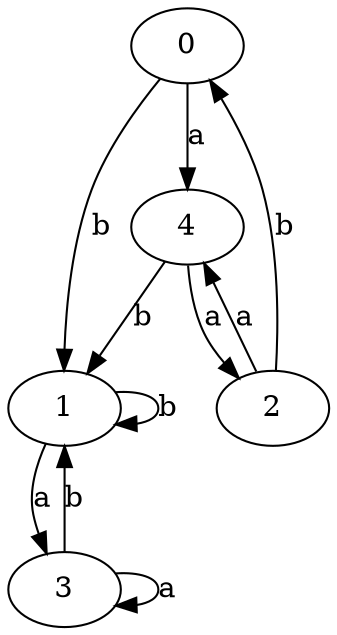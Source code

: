 digraph {
 ranksep=0.5;
 d2tdocpreamble = "\usetikzlibrary{automata}";
 d2tfigpreamble = "\tikzstyle{every state}= [ draw=blue!50,very thick,fill=blue!20]  \tikzstyle{auto}= [fill=white]";
 node [style="state"];
 edge [lblstyle="auto",topath="bend right", len=4  ]
  "0" [label="0",style = "state, initial"];
  "1" [label="1",];
  "2" [label="2",];
  "3" [label="3",style = "state, accepting"];
  "4" [label="4",];
  "0" -> "1" [label="b"];
  "0" -> "4" [label="a"];
  "1" -> "1" [label="b",topath="loop above"];
  "1" -> "3" [label="a"];
  "2" -> "0" [label="b"];
  "2" -> "4" [label="a"];
  "3" -> "1" [label="b"];
  "3" -> "3" [label="a",topath="loop above"];
  "4" -> "1" [label="b"];
  "4" -> "2" [label="a"];
}